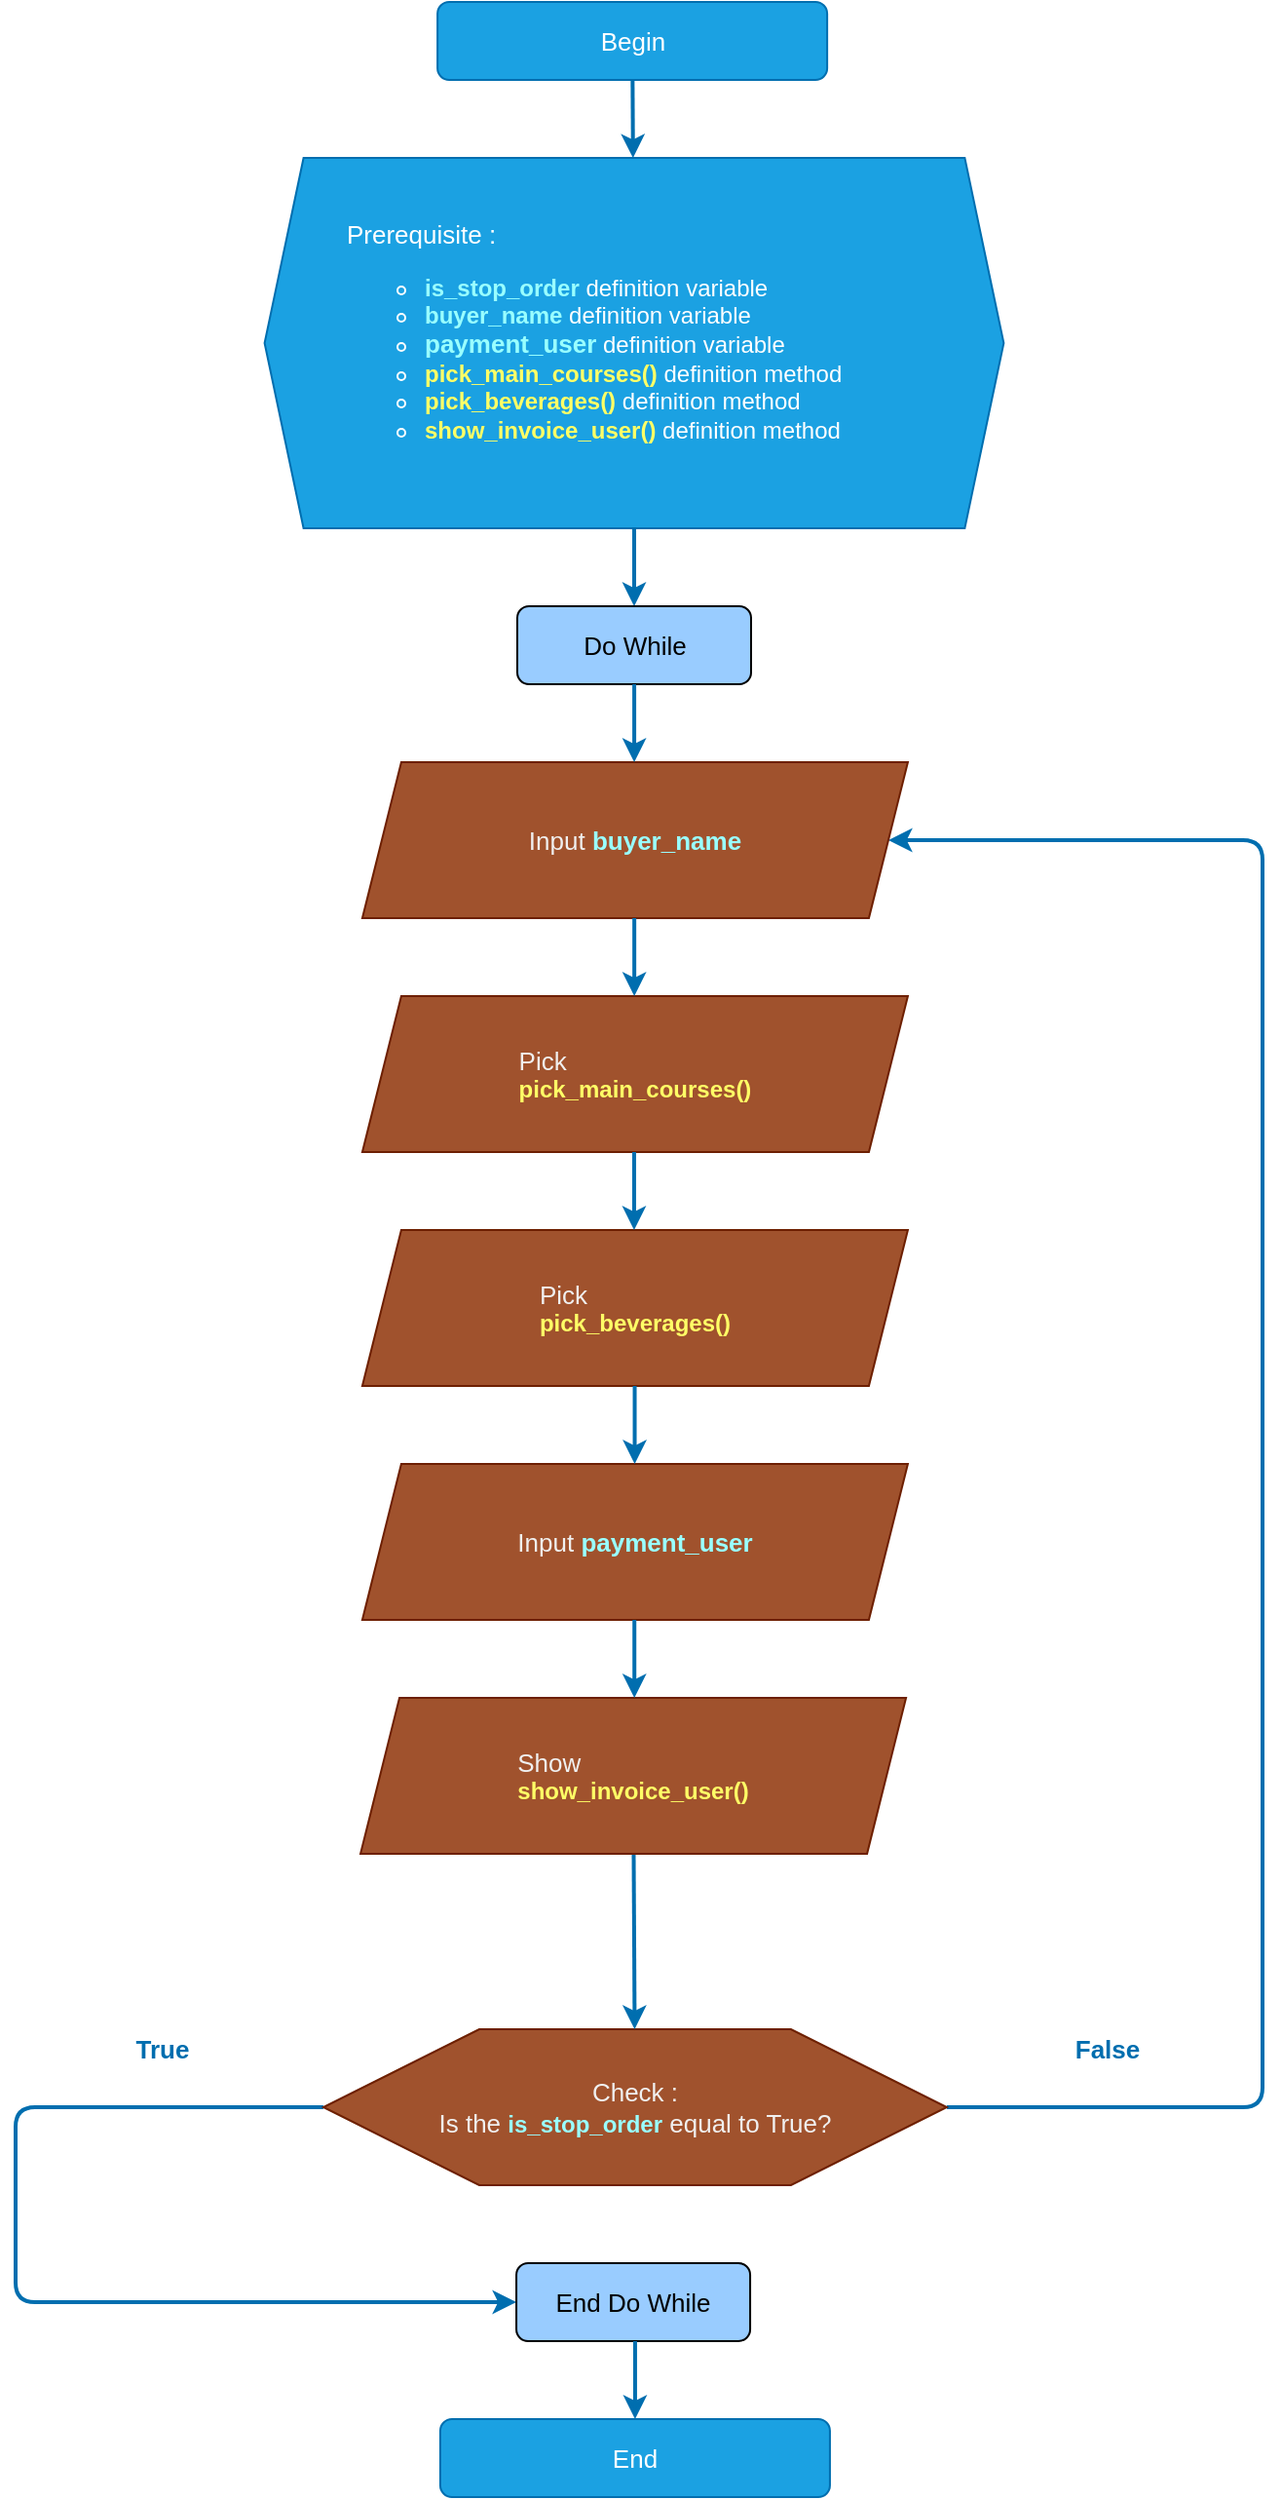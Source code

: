 <mxfile>
    <diagram id="C5RBs43oDa-KdzZeNtuy" name="Page-1">
        <mxGraphModel dx="734" dy="571" grid="1" gridSize="10" guides="1" tooltips="1" connect="1" arrows="1" fold="1" page="1" pageScale="1" pageWidth="1169" pageHeight="1654" background="none" math="0" shadow="0">
            <root>
                <mxCell id="WIyWlLk6GJQsqaUBKTNV-0"/>
                <mxCell id="WIyWlLk6GJQsqaUBKTNV-1" parent="WIyWlLk6GJQsqaUBKTNV-0"/>
                <mxCell id="WIyWlLk6GJQsqaUBKTNV-9" value="Yes" style="edgeStyle=orthogonalEdgeStyle;rounded=0;html=1;jettySize=auto;orthogonalLoop=1;fontSize=11;endArrow=block;endFill=0;endSize=8;strokeWidth=1;shadow=0;labelBackgroundColor=none;" parent="WIyWlLk6GJQsqaUBKTNV-1" edge="1">
                    <mxGeometry y="10" relative="1" as="geometry">
                        <mxPoint as="offset"/>
                        <mxPoint x="270" y="330" as="sourcePoint"/>
                    </mxGeometry>
                </mxCell>
                <mxCell id="9" value="" style="edgeStyle=none;html=1;fontColor=#FFFF66;fillColor=#1ba1e2;strokeColor=#006EAF;strokeWidth=2;" parent="WIyWlLk6GJQsqaUBKTNV-1" source="0" target="6" edge="1">
                    <mxGeometry relative="1" as="geometry"/>
                </mxCell>
                <mxCell id="0" value="&lt;font style=&quot;font-size: 13px&quot;&gt;Begin&lt;/font&gt;" style="rounded=1;whiteSpace=wrap;html=1;fillColor=#1ba1e2;fontColor=#ffffff;strokeColor=#006EAF;" parent="WIyWlLk6GJQsqaUBKTNV-1" vertex="1">
                    <mxGeometry x="496.56" y="40" width="200" height="40" as="geometry"/>
                </mxCell>
                <mxCell id="6" value="&lt;span&gt;&#9;&lt;/span&gt;&lt;span&gt;&#9;&lt;/span&gt;&lt;blockquote style=&quot;margin: 0px 0px 0px 40px ; border: none ; padding: 0px ; font-size: 13px&quot;&gt;&lt;font style=&quot;font-size: 13px&quot;&gt;Prerequisite&lt;/font&gt; :&lt;/blockquote&gt;&lt;ul&gt;&lt;ul&gt;&lt;li&gt;&lt;b&gt;&lt;font color=&quot;#99ffff&quot;&gt;is_stop_order&lt;/font&gt;&lt;/b&gt;&amp;nbsp;definition variable&lt;/li&gt;&lt;li&gt;&lt;font color=&quot;#99ffff&quot;&gt;&lt;b&gt;buyer_name&amp;nbsp;&lt;/b&gt;&lt;/font&gt;definition variable&lt;/li&gt;&lt;li&gt;&lt;font color=&quot;#99ffff&quot;&gt;&lt;b&gt;&lt;b style=&quot;font-size: 13px&quot;&gt;payment_user&lt;/b&gt;&amp;nbsp;&lt;/b&gt;&lt;/font&gt;definition variable&lt;/li&gt;&lt;li&gt;&lt;b&gt;&lt;font color=&quot;#ffff66&quot;&gt;pick_main_courses()&lt;/font&gt;&lt;/b&gt;&amp;nbsp;definition method&lt;/li&gt;&lt;li&gt;&lt;b&gt;&lt;font color=&quot;#ffff66&quot;&gt;&lt;b style=&quot;color: rgb(255 , 255 , 255)&quot;&gt;&lt;font color=&quot;#ffff66&quot;&gt;pick&lt;/font&gt;&lt;/b&gt;_beverages()&lt;/font&gt;&lt;/b&gt;&amp;nbsp;definition method&lt;/li&gt;&lt;li&gt;&lt;b&gt;&lt;font color=&quot;#ffff66&quot;&gt;show_invoice_user()&lt;/font&gt;&lt;/b&gt;&amp;nbsp;definition method&lt;/li&gt;&lt;/ul&gt;&lt;/ul&gt;" style="shape=hexagon;perimeter=hexagonPerimeter2;whiteSpace=wrap;html=1;fixedSize=1;align=left;fillColor=#1ba1e2;verticalAlign=middle;horizontal=1;fontColor=#ffffff;strokeColor=#006EAF;" parent="WIyWlLk6GJQsqaUBKTNV-1" vertex="1">
                    <mxGeometry x="407.8" y="120" width="379.38" height="190" as="geometry"/>
                </mxCell>
                <mxCell id="18" value="" style="edgeStyle=none;html=1;fontSize=13;fontColor=#FFFF66;fillColor=#1ba1e2;strokeColor=#006EAF;strokeWidth=2;" parent="WIyWlLk6GJQsqaUBKTNV-1" target="15" edge="1">
                    <mxGeometry relative="1" as="geometry">
                        <mxPoint x="597.5" y="310" as="sourcePoint"/>
                    </mxGeometry>
                </mxCell>
                <mxCell id="15" value="&lt;font style=&quot;font-size: 13px&quot; color=&quot;#000000&quot;&gt;Do While&lt;/font&gt;" style="rounded=1;whiteSpace=wrap;html=1;fillColor=#99CCFF;" parent="WIyWlLk6GJQsqaUBKTNV-1" vertex="1">
                    <mxGeometry x="537.5" y="350" width="120" height="40" as="geometry"/>
                </mxCell>
                <mxCell id="59" style="edgeStyle=none;html=1;exitX=1;exitY=0.5;exitDx=0;exitDy=0;strokeColor=#006EAF;strokeWidth=2;entryX=1;entryY=0.5;entryDx=0;entryDy=0;" edge="1" parent="WIyWlLk6GJQsqaUBKTNV-1" source="16" target="41">
                    <mxGeometry relative="1" as="geometry">
                        <mxPoint x="830" y="500" as="targetPoint"/>
                        <Array as="points">
                            <mxPoint x="920" y="1120"/>
                            <mxPoint x="920" y="780"/>
                            <mxPoint x="920" y="470"/>
                        </Array>
                    </mxGeometry>
                </mxCell>
                <mxCell id="60" style="edgeStyle=none;html=1;exitX=0;exitY=0.5;exitDx=0;exitDy=0;entryX=0;entryY=0.5;entryDx=0;entryDy=0;strokeColor=#006EAF;strokeWidth=2;" edge="1" parent="WIyWlLk6GJQsqaUBKTNV-1" source="16" target="30">
                    <mxGeometry relative="1" as="geometry">
                        <Array as="points">
                            <mxPoint x="280" y="1120"/>
                            <mxPoint x="280" y="1170"/>
                            <mxPoint x="280" y="1220"/>
                        </Array>
                    </mxGeometry>
                </mxCell>
                <mxCell id="16" value="&lt;span style=&quot;color: rgb(240 , 240 , 240)&quot;&gt;Check :&lt;/span&gt;&lt;font color=&quot;#f0f0f0&quot; style=&quot;font-size: 13px&quot;&gt;&lt;br&gt;&lt;font style=&quot;font-size: 13px&quot;&gt;Is the&amp;nbsp;&lt;/font&gt;&lt;/font&gt;&lt;font style=&quot;font-size: 13px&quot;&gt;&lt;b style=&quot;font-size: 12px ; text-align: left&quot;&gt;&lt;font color=&quot;#99ffff&quot;&gt;is_stop_order&lt;/font&gt;&lt;/b&gt;&lt;font color=&quot;#f0f0f0&quot; style=&quot;font-size: 13px&quot;&gt;&amp;nbsp;equal to True?&lt;/font&gt;&lt;/font&gt;" style="shape=hexagon;perimeter=hexagonPerimeter2;whiteSpace=wrap;html=1;size=0.25;fontSize=13;fontColor=#ffffff;fillColor=#a0522d;strokeColor=#6D1F00;" parent="WIyWlLk6GJQsqaUBKTNV-1" vertex="1">
                    <mxGeometry x="437.97" y="1080" width="320" height="80" as="geometry"/>
                </mxCell>
                <mxCell id="30" value="&lt;font style=&quot;font-size: 13px&quot; color=&quot;#000000&quot;&gt;End Do While&lt;/font&gt;" style="rounded=1;whiteSpace=wrap;html=1;fillColor=#99CCFF;" parent="WIyWlLk6GJQsqaUBKTNV-1" vertex="1">
                    <mxGeometry x="537.03" y="1200" width="120" height="40" as="geometry"/>
                </mxCell>
                <mxCell id="32" value="False" style="text;html=1;resizable=0;autosize=1;align=center;verticalAlign=middle;points=[];fillColor=none;strokeColor=none;rounded=0;fontSize=13;fontColor=#006EAF;fontStyle=1" parent="WIyWlLk6GJQsqaUBKTNV-1" vertex="1">
                    <mxGeometry x="815" y="1080" width="50" height="20" as="geometry"/>
                </mxCell>
                <mxCell id="40" value="" style="edgeStyle=none;html=1;fontSize=13;fontColor=#F0F0F0;fillColor=#1ba1e2;strokeColor=#006EAF;strokeWidth=2;" parent="WIyWlLk6GJQsqaUBKTNV-1" target="39" edge="1">
                    <mxGeometry relative="1" as="geometry">
                        <mxPoint x="597.97" y="1240" as="sourcePoint"/>
                    </mxGeometry>
                </mxCell>
                <mxCell id="39" value="&lt;font style=&quot;font-size: 13px&quot;&gt;End&lt;/font&gt;" style="rounded=1;whiteSpace=wrap;html=1;fillColor=#1BA1E2;fontColor=#ffffff;strokeColor=#006EAF;" parent="WIyWlLk6GJQsqaUBKTNV-1" vertex="1">
                    <mxGeometry x="497.97" y="1280" width="200" height="40" as="geometry"/>
                </mxCell>
                <mxCell id="41" value="&lt;div style=&quot;text-align: left&quot;&gt;&lt;span style=&quot;font-size: 13px&quot;&gt;&lt;font color=&quot;#f0f0f0&quot;&gt;Input&lt;/font&gt;&amp;nbsp;&lt;font color=&quot;#99ffff&quot;&gt;&lt;b&gt;buyer_name&lt;/b&gt;&lt;/font&gt;&lt;/span&gt;&lt;/div&gt;" style="shape=parallelogram;perimeter=parallelogramPerimeter;whiteSpace=wrap;html=1;fixedSize=1;fontColor=#ffffff;fillColor=#a0522d;align=center;strokeColor=#6D1F00;" vertex="1" parent="WIyWlLk6GJQsqaUBKTNV-1">
                    <mxGeometry x="457.97" y="430" width="280" height="80" as="geometry"/>
                </mxCell>
                <mxCell id="42" value="&lt;div style=&quot;text-align: left&quot;&gt;&lt;span style=&quot;font-size: 13px&quot;&gt;&lt;font color=&quot;#f0f0f0&quot;&gt;Pick&lt;/font&gt;&amp;nbsp;&lt;/span&gt;&lt;/div&gt;&lt;b style=&quot;text-align: left&quot;&gt;&lt;font color=&quot;#ffff66&quot;&gt;pick_main_courses()&lt;/font&gt;&lt;/b&gt;" style="shape=parallelogram;perimeter=parallelogramPerimeter;whiteSpace=wrap;html=1;fixedSize=1;fontColor=#ffffff;fillColor=#a0522d;align=center;strokeColor=#6D1F00;" vertex="1" parent="WIyWlLk6GJQsqaUBKTNV-1">
                    <mxGeometry x="457.97" y="550" width="280" height="80" as="geometry"/>
                </mxCell>
                <mxCell id="45" value="" style="edgeStyle=none;html=1;fontSize=13;fontColor=#FFFF66;fillColor=#1ba1e2;strokeColor=#006EAF;strokeWidth=2;" edge="1" parent="WIyWlLk6GJQsqaUBKTNV-1">
                    <mxGeometry relative="1" as="geometry">
                        <mxPoint x="597.57" y="510" as="sourcePoint"/>
                        <mxPoint x="597.57" y="550" as="targetPoint"/>
                    </mxGeometry>
                </mxCell>
                <mxCell id="46" value="&lt;div style=&quot;text-align: left&quot;&gt;&lt;span style=&quot;font-size: 13px&quot;&gt;&lt;font color=&quot;#f0f0f0&quot;&gt;Pick&lt;/font&gt;&amp;nbsp;&lt;/span&gt;&lt;/div&gt;&lt;b style=&quot;text-align: left&quot;&gt;&lt;font color=&quot;#ffff66&quot;&gt;pick_beverages()&lt;/font&gt;&lt;/b&gt;" style="shape=parallelogram;perimeter=parallelogramPerimeter;whiteSpace=wrap;html=1;fixedSize=1;fontColor=#ffffff;fillColor=#a0522d;align=center;strokeColor=#6D1F00;" vertex="1" parent="WIyWlLk6GJQsqaUBKTNV-1">
                    <mxGeometry x="457.96" y="670" width="280" height="80" as="geometry"/>
                </mxCell>
                <mxCell id="47" value="" style="edgeStyle=none;html=1;fontSize=13;fontColor=#FFFF66;fillColor=#1ba1e2;strokeColor=#006EAF;strokeWidth=2;" edge="1" parent="WIyWlLk6GJQsqaUBKTNV-1">
                    <mxGeometry relative="1" as="geometry">
                        <mxPoint x="597.48" y="630" as="sourcePoint"/>
                        <mxPoint x="597.48" y="670" as="targetPoint"/>
                    </mxGeometry>
                </mxCell>
                <mxCell id="49" value="&lt;div style=&quot;text-align: left&quot;&gt;&lt;span style=&quot;font-size: 13px&quot;&gt;&lt;font color=&quot;#f0f0f0&quot;&gt;Input&lt;/font&gt;&amp;nbsp;&lt;font color=&quot;#99ffff&quot;&gt;&lt;b&gt;payment_user&lt;/b&gt;&lt;/font&gt;&lt;/span&gt;&lt;/div&gt;" style="shape=parallelogram;perimeter=parallelogramPerimeter;whiteSpace=wrap;html=1;fixedSize=1;fontColor=#ffffff;fillColor=#a0522d;align=center;strokeColor=#6D1F00;" vertex="1" parent="WIyWlLk6GJQsqaUBKTNV-1">
                    <mxGeometry x="457.96" y="790" width="280" height="80" as="geometry"/>
                </mxCell>
                <mxCell id="50" value="" style="edgeStyle=none;html=1;fontSize=13;fontColor=#FFFF66;fillColor=#1ba1e2;strokeColor=#006EAF;strokeWidth=2;" edge="1" parent="WIyWlLk6GJQsqaUBKTNV-1">
                    <mxGeometry relative="1" as="geometry">
                        <mxPoint x="597.77" y="750" as="sourcePoint"/>
                        <mxPoint x="597.77" y="790" as="targetPoint"/>
                    </mxGeometry>
                </mxCell>
                <mxCell id="64" value="" style="edgeStyle=none;html=1;strokeColor=#006EAF;strokeWidth=2;" edge="1" parent="WIyWlLk6GJQsqaUBKTNV-1" source="51" target="16">
                    <mxGeometry relative="1" as="geometry"/>
                </mxCell>
                <mxCell id="51" value="&lt;div style=&quot;text-align: left&quot;&gt;&lt;span style=&quot;font-size: 13px&quot;&gt;&lt;font color=&quot;#f0f0f0&quot;&gt;Show&lt;/font&gt;&amp;nbsp;&lt;/span&gt;&lt;/div&gt;&lt;b style=&quot;text-align: left&quot;&gt;&lt;font color=&quot;#ffff66&quot;&gt;show_invoice_user()&lt;/font&gt;&lt;/b&gt;" style="shape=parallelogram;perimeter=parallelogramPerimeter;whiteSpace=wrap;html=1;fixedSize=1;fontColor=#ffffff;fillColor=#a0522d;align=center;strokeColor=#6D1F00;" vertex="1" parent="WIyWlLk6GJQsqaUBKTNV-1">
                    <mxGeometry x="457.03" y="910" width="280" height="80" as="geometry"/>
                </mxCell>
                <mxCell id="52" value="" style="edgeStyle=none;html=1;fontSize=13;fontColor=#FFFF66;fillColor=#1ba1e2;strokeColor=#006EAF;strokeWidth=2;" edge="1" parent="WIyWlLk6GJQsqaUBKTNV-1">
                    <mxGeometry relative="1" as="geometry">
                        <mxPoint x="597.61" y="870" as="sourcePoint"/>
                        <mxPoint x="597.61" y="910" as="targetPoint"/>
                    </mxGeometry>
                </mxCell>
                <mxCell id="58" value="" style="edgeStyle=none;html=1;fontSize=13;fontColor=#FFFF66;fillColor=#1ba1e2;strokeColor=#006EAF;strokeWidth=2;" edge="1" parent="WIyWlLk6GJQsqaUBKTNV-1">
                    <mxGeometry relative="1" as="geometry">
                        <mxPoint x="597.54" y="390" as="sourcePoint"/>
                        <mxPoint x="597.54" y="430" as="targetPoint"/>
                    </mxGeometry>
                </mxCell>
                <mxCell id="61" value="True" style="text;html=1;resizable=0;autosize=1;align=center;verticalAlign=middle;points=[];fillColor=none;strokeColor=none;rounded=0;fontSize=13;fontColor=#006EAF;fontStyle=1" vertex="1" parent="WIyWlLk6GJQsqaUBKTNV-1">
                    <mxGeometry x="335" y="1080" width="40" height="20" as="geometry"/>
                </mxCell>
            </root>
        </mxGraphModel>
    </diagram>
</mxfile>
